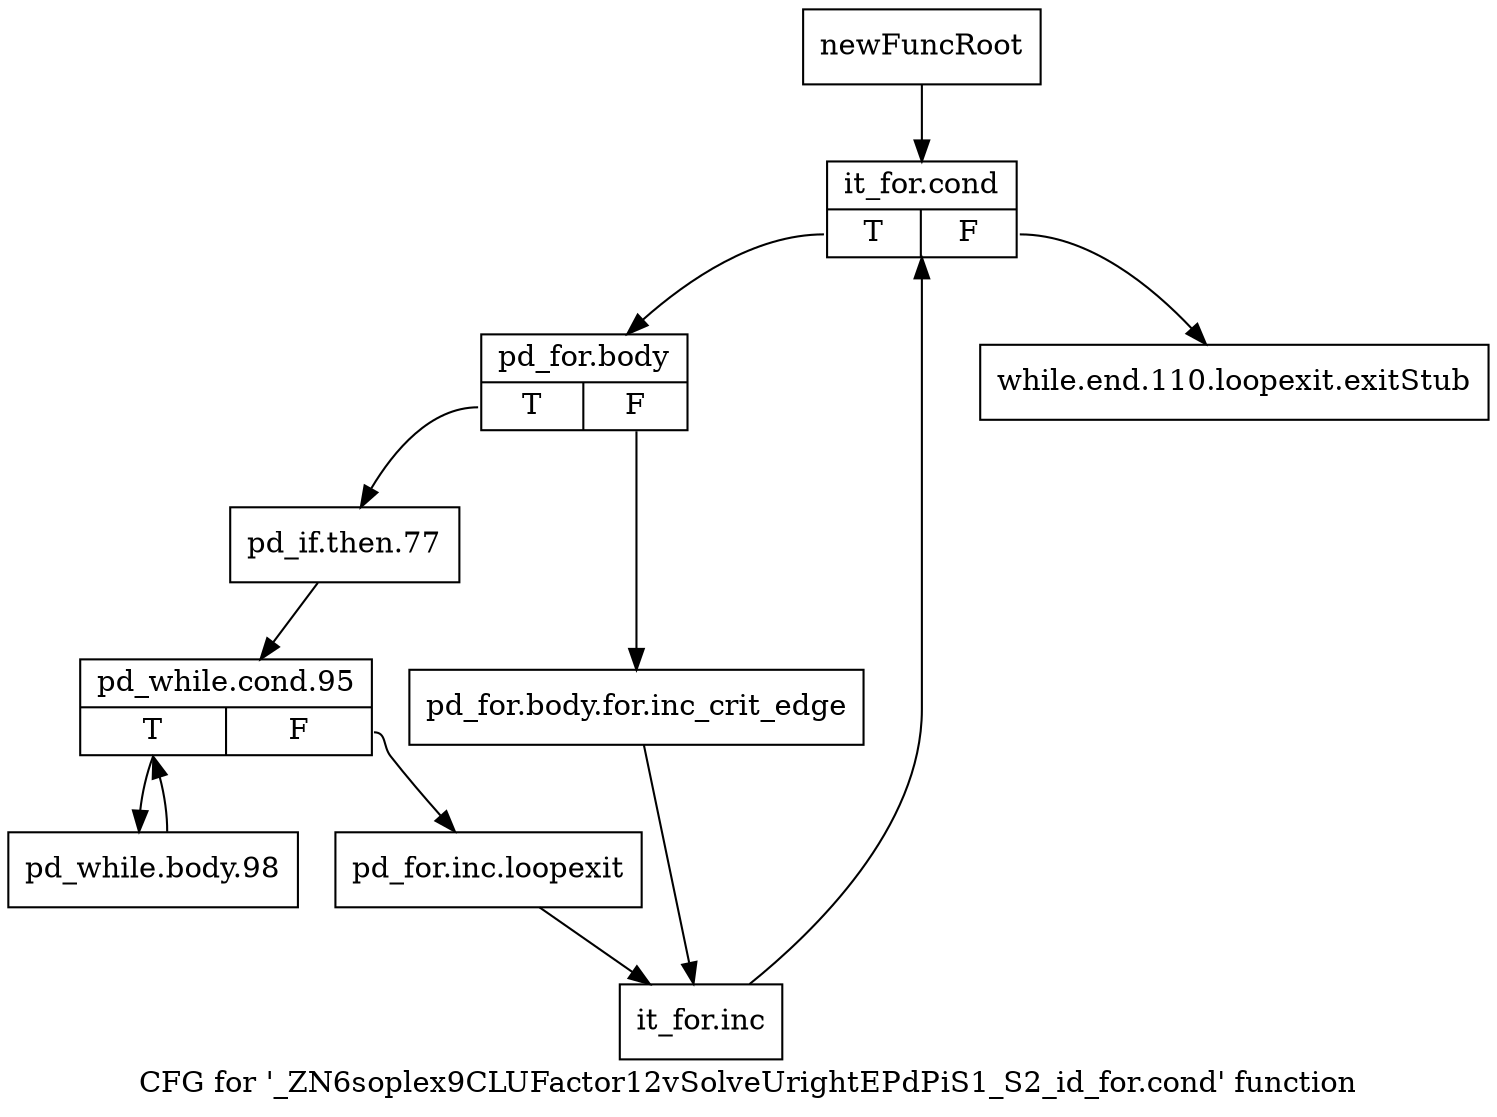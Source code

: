 digraph "CFG for '_ZN6soplex9CLUFactor12vSolveUrightEPdPiS1_S2_id_for.cond' function" {
	label="CFG for '_ZN6soplex9CLUFactor12vSolveUrightEPdPiS1_S2_id_for.cond' function";

	Node0x2fd8d60 [shape=record,label="{newFuncRoot}"];
	Node0x2fd8d60 -> Node0x2fd8e00;
	Node0x2fd8db0 [shape=record,label="{while.end.110.loopexit.exitStub}"];
	Node0x2fd8e00 [shape=record,label="{it_for.cond|{<s0>T|<s1>F}}"];
	Node0x2fd8e00:s0 -> Node0x2fd8e50;
	Node0x2fd8e00:s1 -> Node0x2fd8db0;
	Node0x2fd8e50 [shape=record,label="{pd_for.body|{<s0>T|<s1>F}}"];
	Node0x2fd8e50:s0 -> Node0x2fd8ef0;
	Node0x2fd8e50:s1 -> Node0x2fd8ea0;
	Node0x2fd8ea0 [shape=record,label="{pd_for.body.for.inc_crit_edge}"];
	Node0x2fd8ea0 -> Node0x2fd8fe0;
	Node0x2fd8ef0 [shape=record,label="{pd_if.then.77}"];
	Node0x2fd8ef0 -> Node0x2fd8f40;
	Node0x2fd8f40 [shape=record,label="{pd_while.cond.95|{<s0>T|<s1>F}}"];
	Node0x2fd8f40:s0 -> Node0x2fd9030;
	Node0x2fd8f40:s1 -> Node0x2fd8f90;
	Node0x2fd8f90 [shape=record,label="{pd_for.inc.loopexit}"];
	Node0x2fd8f90 -> Node0x2fd8fe0;
	Node0x2fd8fe0 [shape=record,label="{it_for.inc}"];
	Node0x2fd8fe0 -> Node0x2fd8e00;
	Node0x2fd9030 [shape=record,label="{pd_while.body.98}"];
	Node0x2fd9030 -> Node0x2fd8f40;
}
